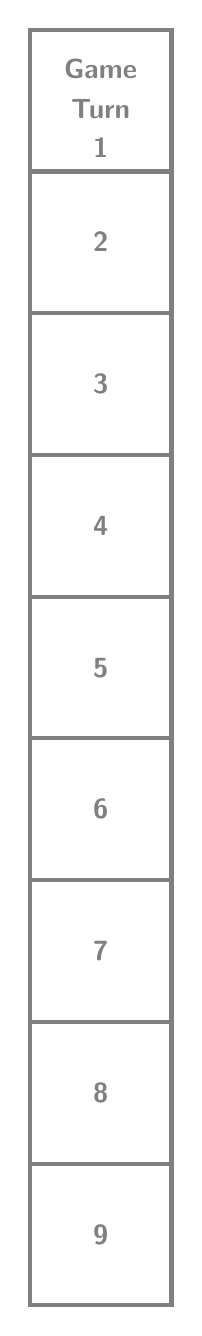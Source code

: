 \begin{tikzpicture}
    \definecolor{svggray}{RGB}{128,128,128}
    \tikzset{every node/.style={text=svggray}, every path/.style={draw=svggray}}


    % Define box properties
    \def\boxwidth{1.8}
    \def\boxheight{1.8}
    \def\boxthickness{1.5pt} % Adjustable line thickness

    % Define Game Turn numbers (2 to 9, since 1 is in the title box)
    \def\gameturns{2, 3, 4, 5, 6, 7, 8, 9}

    % First box with "Game Turn 1"
    \draw[line width=\boxthickness] (0, 0) rectangle (\boxwidth, -\boxheight);
    \node at (0.9, -0.5) {\sffamily \bfseries Game};
    \node at (0.9, -1.0) {\sffamily \bfseries Turn};
    \node at (0.9, -1.5) {\sffamily \bfseries 1};

    % Draw boxes and numbers for turns 2-9
    \foreach \x [count=\i] in \gameturns {
        \pgfmathsetmacro\ypos{-\i * \boxheight} % Calculate vertical position
        \draw[line width=\boxthickness] (0, \ypos) rectangle (\boxwidth, \ypos - \boxheight);
        \node at (0.9, \ypos - 0.9) {\sffamily \bfseries \x}; % Centered inside box
    }
\end{tikzpicture}

